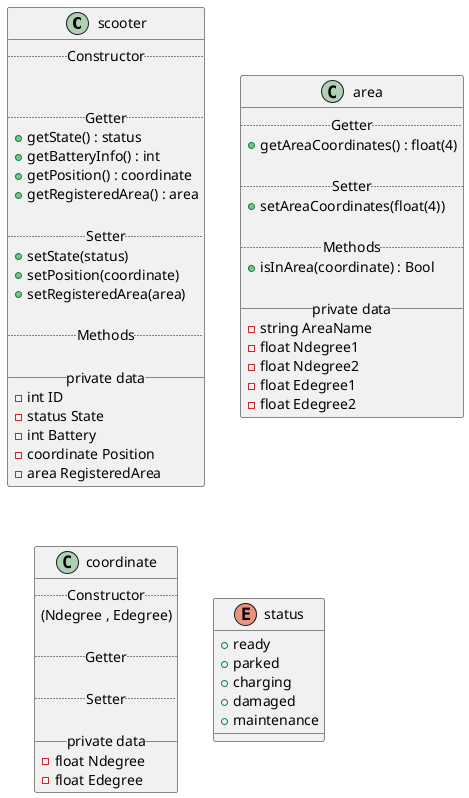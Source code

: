 @startuml





skinparam componentStyle uml2



class scooter {
  .. Constructor ..


  .. Getter ..
  + getState() : status
  + getBatteryInfo() : int
  + getPosition() : coordinate
  +getRegisteredArea() : area

  .. Setter ..
  + setState(status)
  + setPosition(coordinate)
  +setRegisteredArea(area)

  .. Methods ..

  __ private data __
  -int ID
  -status State
  -int Battery
  -coordinate Position
  -area RegisteredArea
}

class area {
  .. Getter ..
  +getAreaCoordinates() : float(4)

  .. Setter ..
  +setAreaCoordinates(float(4))

  .. Methods ..
  +isInArea(coordinate) : Bool

  __ private data __
  -string AreaName
  -float Ndegree1
  -float Ndegree2
  -float Edegree1
  -float Edegree2
}



class coordinate {
  .. Constructor ..
  (Ndegree , Edegree)

  .. Getter ..

  .. Setter ..

  __ private data __
  -float Ndegree
  -float Edegree
}



enum status {
  + ready
  + parked
  + charging
  + damaged
  + maintenance
}





@enduml